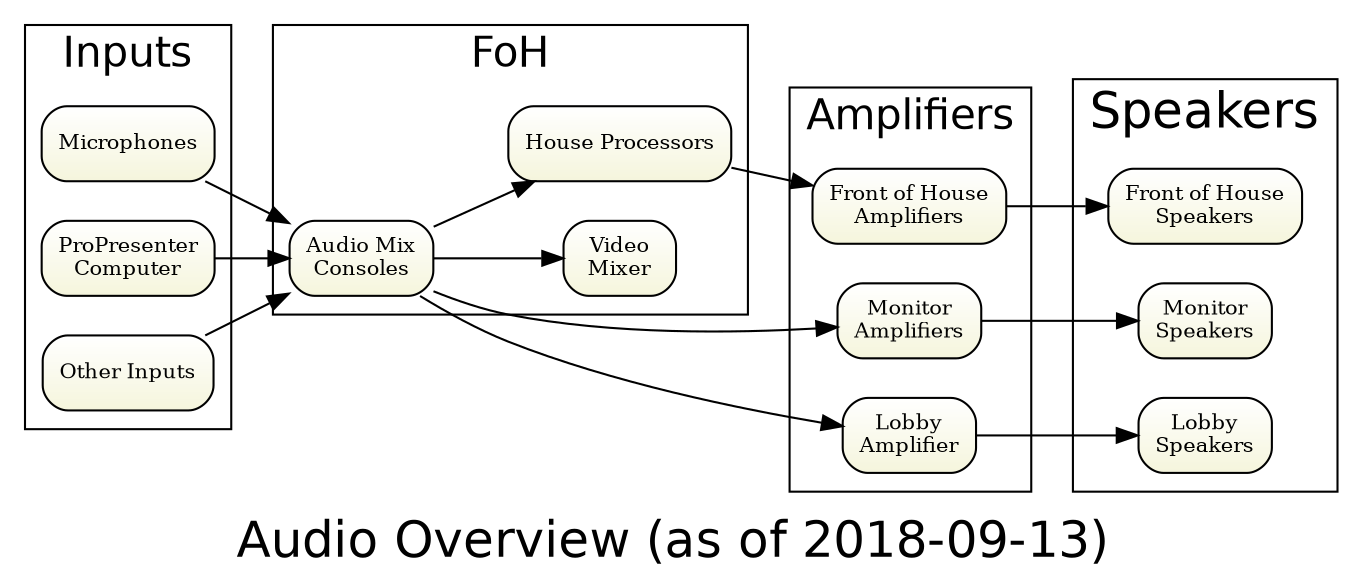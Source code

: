 digraph overview { 
graph [overlap = true, fontsize = 24, rankdir=LR 
      label="Audio Overview (as of 2018-09-13)", 
      fontname = Helvetica]

node [shape=Mrecord, tooltip="" , fontsize = 10, 
      fillcolor="white:beige" , style=filled  
      gradientangle=270]

mics [label="Microphones"]
ppcomputer [label="ProPresenter\nComputer"]
otherinputs [label="Other Inputs"]

mics        -> consoles
ppcomputer  -> consoles  
otherinputs -> consoles

consoles  -> videomixer

subgraph cluster_foh {label="FoH"   fontsize = 20
  consoles [label="Audio Mix\nConsoles"]
  dsp [label="House Processors"]
  videomixer [label="Video\nMixer"]
}

subgraph cluster_inputs {label="Inputs" fontsize = 20
mics
ppcomputer
otherinputs
}

subgraph cluster_amps { label="Amplifiers" fontsize = 20
  houseamp [label="Front of House\nAmplifiers"]
  monitoramp [label="Monitor\nAmplifiers"]  
  lobbyamp [label="Lobby\nAmplifier"]
}

subgraph cluster_spkrs {label="Speakers"
  monitorspeakers [label="Monitor\nSpeakers"] 
  lobbyspeakers [label="Lobby\nSpeakers"]
  housespeakers [label="Front of House\nSpeakers"]
}
 
consoles  -> dsp  
dsp  -> houseamp 
houseamp -> housespeakers  

consoles    -> lobbyamp
lobbyamp    -> lobbyspeakers

consoles  -> monitoramp 
monitoramp  -> monitorspeakers 
} 